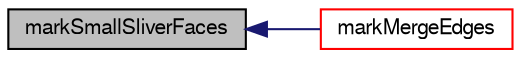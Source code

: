 digraph "markSmallSliverFaces"
{
  bgcolor="transparent";
  edge [fontname="FreeSans",fontsize="10",labelfontname="FreeSans",labelfontsize="10"];
  node [fontname="FreeSans",fontsize="10",shape=record];
  rankdir="LR";
  Node3331 [label="markSmallSliverFaces",height=0.2,width=0.4,color="black", fillcolor="grey75", style="filled", fontcolor="black"];
  Node3331 -> Node3332 [dir="back",color="midnightblue",fontsize="10",style="solid",fontname="FreeSans"];
  Node3332 [label="markMergeEdges",height=0.2,width=0.4,color="red",URL="$a21642.html#a8a9654b4621962ec0b33310c38ce9cd1",tooltip="Mark (in collapseEdge) any edges to merge. "];
}

